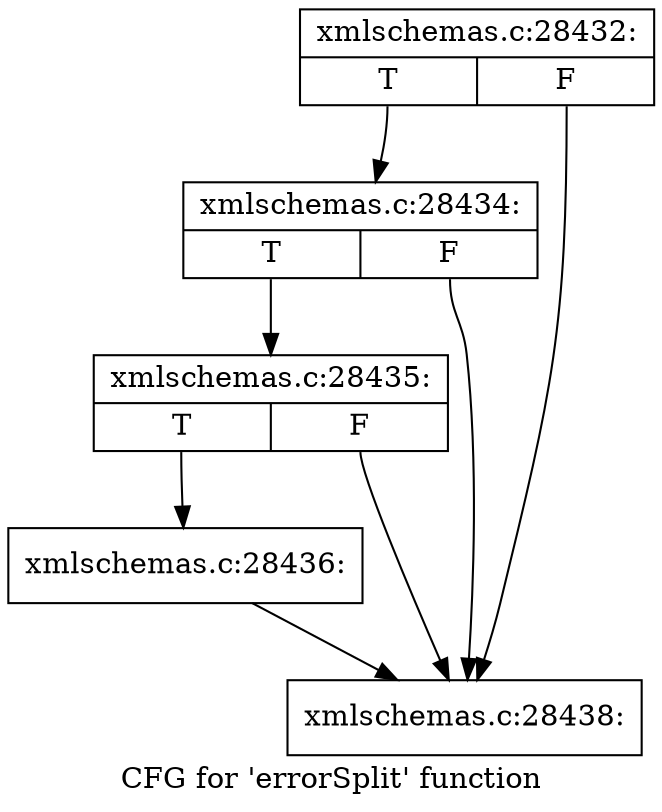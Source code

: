 digraph "CFG for 'errorSplit' function" {
	label="CFG for 'errorSplit' function";

	Node0x44351c0 [shape=record,label="{xmlschemas.c:28432:|{<s0>T|<s1>F}}"];
	Node0x44351c0:s0 -> Node0x56d4010;
	Node0x44351c0:s1 -> Node0x56d3f40;
	Node0x56d4010 [shape=record,label="{xmlschemas.c:28434:|{<s0>T|<s1>F}}"];
	Node0x56d4010:s0 -> Node0x56d3f90;
	Node0x56d4010:s1 -> Node0x56d3f40;
	Node0x56d3f90 [shape=record,label="{xmlschemas.c:28435:|{<s0>T|<s1>F}}"];
	Node0x56d3f90:s0 -> Node0x56d3ef0;
	Node0x56d3f90:s1 -> Node0x56d3f40;
	Node0x56d3ef0 [shape=record,label="{xmlschemas.c:28436:}"];
	Node0x56d3ef0 -> Node0x56d3f40;
	Node0x56d3f40 [shape=record,label="{xmlschemas.c:28438:}"];
}
